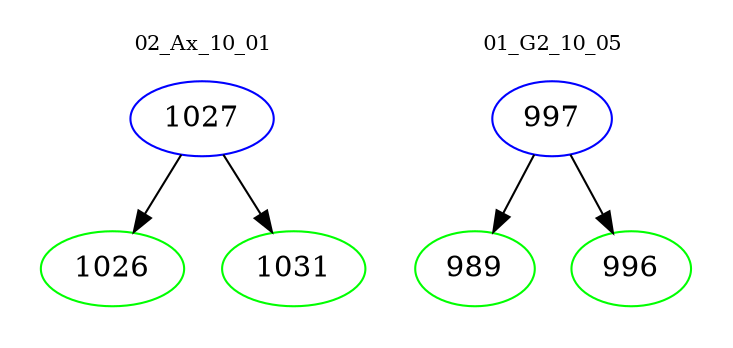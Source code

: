 digraph{
subgraph cluster_0 {
color = white
label = "02_Ax_10_01";
fontsize=10;
T0_1027 [label="1027", color="blue"]
T0_1027 -> T0_1026 [color="black"]
T0_1026 [label="1026", color="green"]
T0_1027 -> T0_1031 [color="black"]
T0_1031 [label="1031", color="green"]
}
subgraph cluster_1 {
color = white
label = "01_G2_10_05";
fontsize=10;
T1_997 [label="997", color="blue"]
T1_997 -> T1_989 [color="black"]
T1_989 [label="989", color="green"]
T1_997 -> T1_996 [color="black"]
T1_996 [label="996", color="green"]
}
}
